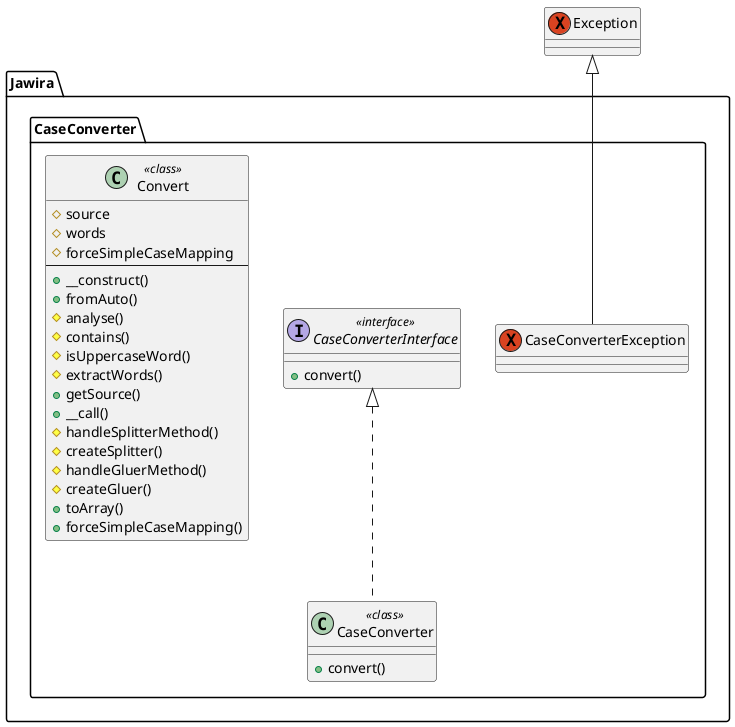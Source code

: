 @startuml
namespace Jawira.CaseConverter  {
	exception CaseConverterException {
	}
	interface CaseConverterInterface << interface >> {
		+convert()
	}
	class CaseConverter << class >> {
		+convert()
	}
	class Convert << class >> {
		#source
		#words
		#forceSimpleCaseMapping
		--
		+__construct()
		+fromAuto()
		#analyse()
		#contains()
		#isUppercaseWord()
		#extractWords()
		+getSource()
		+__call()
		#handleSplitterMethod()
		#createSplitter()
		#handleGluerMethod()
		#createGluer()
		+toArray()
		+forceSimpleCaseMapping()
	}
}
	exception Exception {
	}
Exception <|-- Jawira.CaseConverter.CaseConverterException
Jawira.CaseConverter.CaseConverterInterface <|.. Jawira.CaseConverter.CaseConverter
@enduml

